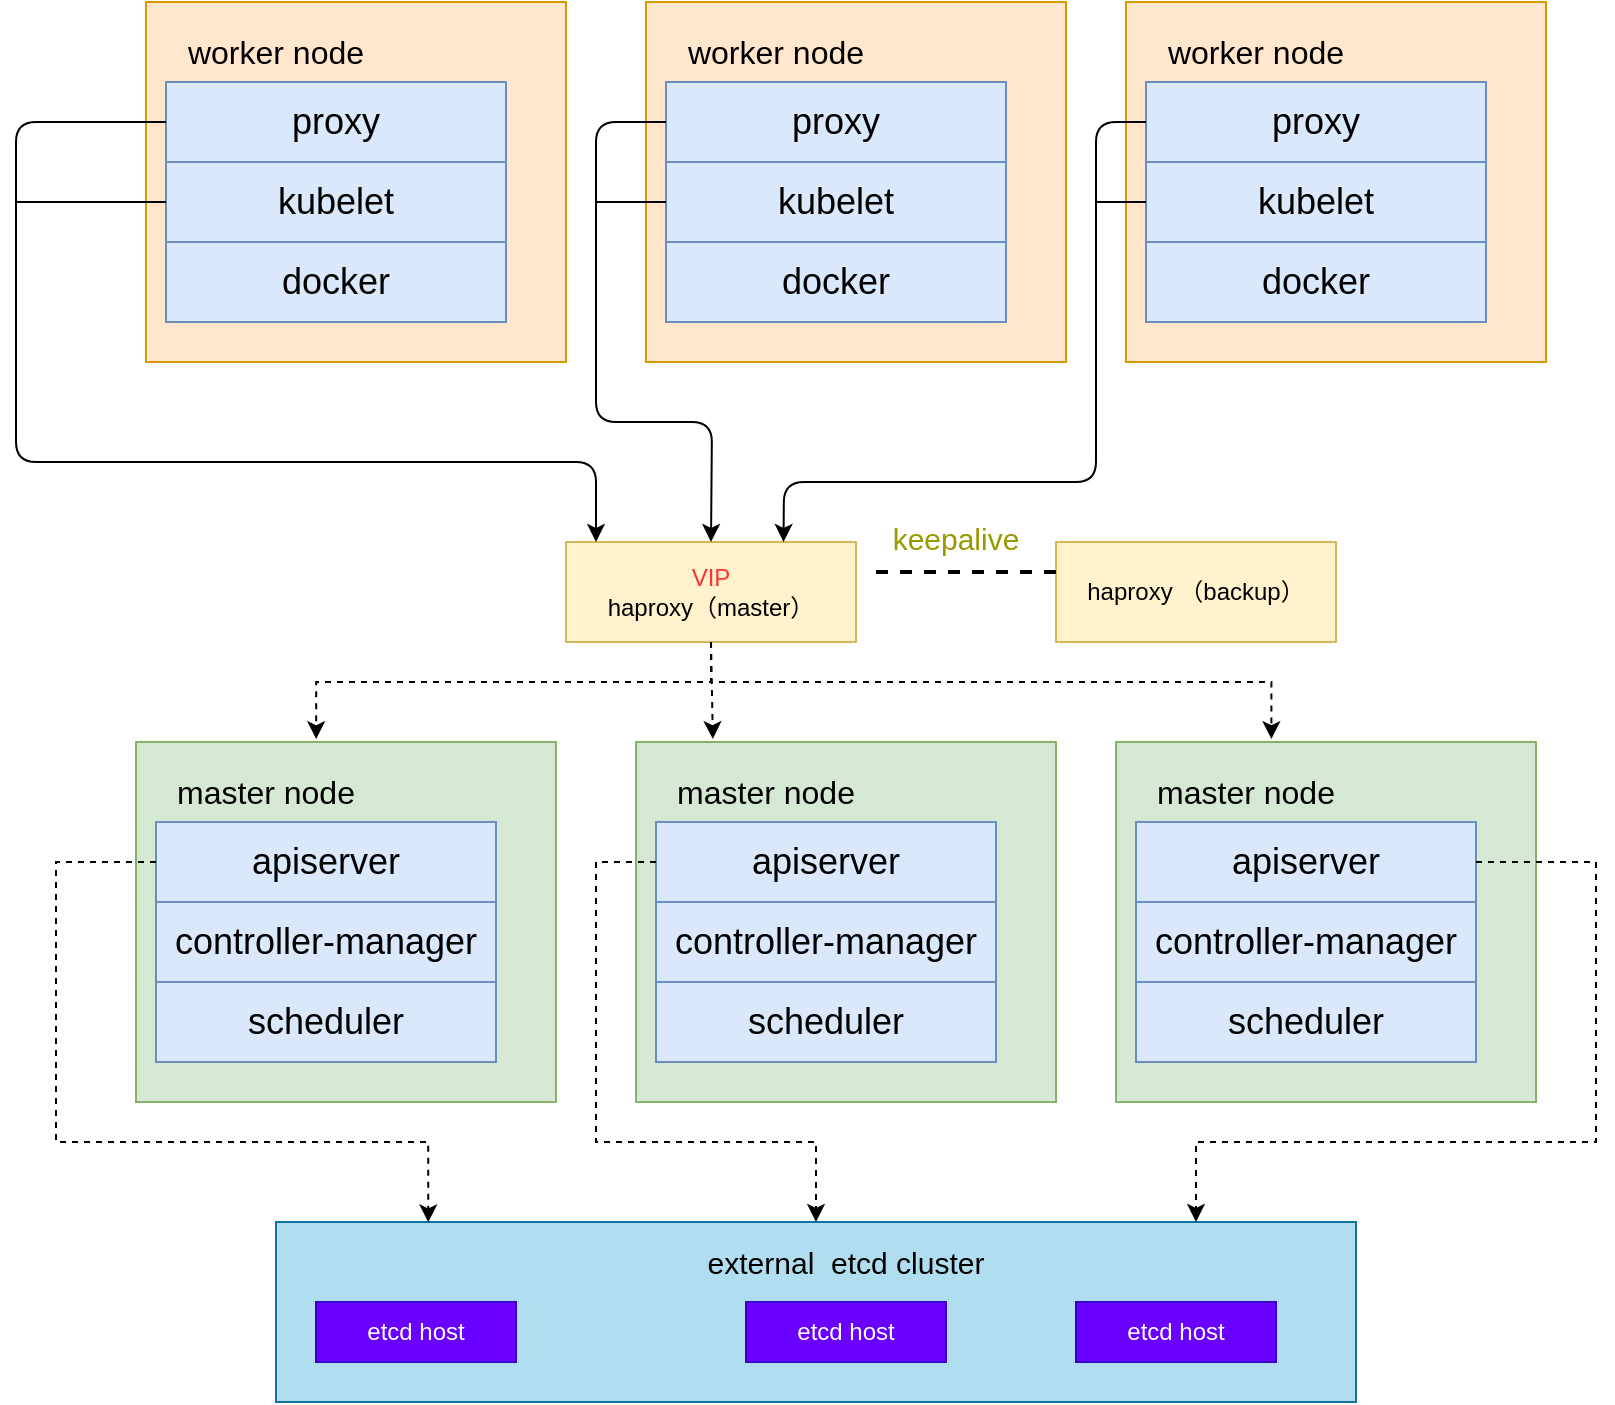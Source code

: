 <mxfile version="14.6.13" type="device"><diagram id="gFWFime_i5DcxG0MEKPF" name="第 1 页"><mxGraphModel dx="1024" dy="592" grid="1" gridSize="10" guides="1" tooltips="1" connect="1" arrows="1" fold="1" page="1" pageScale="1" pageWidth="1100" pageHeight="850" math="0" shadow="0"><root><mxCell id="0"/><mxCell id="1" parent="0"/><mxCell id="f-taki27WLssTcuEBL38-1" value="" style="rounded=0;whiteSpace=wrap;html=1;fillColor=#ffe6cc;strokeColor=#d79b00;" vertex="1" parent="1"><mxGeometry x="155" y="30" width="210" height="180" as="geometry"/></mxCell><mxCell id="f-taki27WLssTcuEBL38-3" value="" style="shape=table;html=1;whiteSpace=wrap;startSize=0;container=1;collapsible=0;childLayout=tableLayout;fillColor=#dae8fc;strokeColor=#6c8ebf;" vertex="1" parent="1"><mxGeometry x="165" y="70" width="170" height="120" as="geometry"/></mxCell><mxCell id="f-taki27WLssTcuEBL38-8" value="" style="shape=partialRectangle;html=1;whiteSpace=wrap;collapsible=0;dropTarget=0;pointerEvents=0;fillColor=none;top=0;left=0;bottom=0;right=0;points=[[0,0.5],[1,0.5]];portConstraint=eastwest;" vertex="1" parent="f-taki27WLssTcuEBL38-3"><mxGeometry width="170" height="40" as="geometry"/></mxCell><mxCell id="f-taki27WLssTcuEBL38-9" value="&lt;font style=&quot;font-size: 18px&quot;&gt;proxy&lt;/font&gt;" style="shape=partialRectangle;html=1;whiteSpace=wrap;connectable=0;fillColor=none;top=0;left=0;bottom=0;right=0;overflow=hidden;" vertex="1" parent="f-taki27WLssTcuEBL38-8"><mxGeometry width="170" height="40" as="geometry"/></mxCell><mxCell id="f-taki27WLssTcuEBL38-4" value="" style="shape=partialRectangle;html=1;whiteSpace=wrap;collapsible=0;dropTarget=0;pointerEvents=0;fillColor=none;top=0;left=0;bottom=0;right=0;points=[[0,0.5],[1,0.5]];portConstraint=eastwest;" vertex="1" parent="f-taki27WLssTcuEBL38-3"><mxGeometry y="40" width="170" height="40" as="geometry"/></mxCell><mxCell id="f-taki27WLssTcuEBL38-5" value="&lt;font style=&quot;font-size: 18px&quot;&gt;kubelet&lt;/font&gt;" style="shape=partialRectangle;html=1;whiteSpace=wrap;connectable=0;fillColor=none;top=0;left=0;bottom=0;right=0;overflow=hidden;" vertex="1" parent="f-taki27WLssTcuEBL38-4"><mxGeometry width="170" height="40" as="geometry"/></mxCell><mxCell id="f-taki27WLssTcuEBL38-20" value="" style="shape=partialRectangle;html=1;whiteSpace=wrap;collapsible=0;dropTarget=0;pointerEvents=0;fillColor=none;top=0;left=0;bottom=0;right=0;points=[[0,0.5],[1,0.5]];portConstraint=eastwest;" vertex="1" parent="f-taki27WLssTcuEBL38-3"><mxGeometry y="80" width="170" height="40" as="geometry"/></mxCell><mxCell id="f-taki27WLssTcuEBL38-21" value="&lt;font style=&quot;font-size: 18px&quot;&gt;docker&lt;/font&gt;" style="shape=partialRectangle;html=1;whiteSpace=wrap;connectable=0;fillColor=none;top=0;left=0;bottom=0;right=0;overflow=hidden;" vertex="1" parent="f-taki27WLssTcuEBL38-20"><mxGeometry width="170" height="40" as="geometry"/></mxCell><mxCell id="f-taki27WLssTcuEBL38-22" value="&lt;font style=&quot;font-size: 16px&quot;&gt;worker node&lt;/font&gt;" style="text;html=1;strokeColor=none;fillColor=none;align=center;verticalAlign=middle;whiteSpace=wrap;rounded=0;" vertex="1" parent="1"><mxGeometry x="165" y="40" width="110" height="30" as="geometry"/></mxCell><mxCell id="f-taki27WLssTcuEBL38-24" value="" style="rounded=0;whiteSpace=wrap;html=1;fillColor=#ffe6cc;strokeColor=#d79b00;" vertex="1" parent="1"><mxGeometry x="405" y="30" width="210" height="180" as="geometry"/></mxCell><mxCell id="f-taki27WLssTcuEBL38-25" value="" style="shape=table;html=1;whiteSpace=wrap;startSize=0;container=1;collapsible=0;childLayout=tableLayout;fillColor=#dae8fc;strokeColor=#6c8ebf;" vertex="1" parent="1"><mxGeometry x="415" y="70" width="170" height="120" as="geometry"/></mxCell><mxCell id="f-taki27WLssTcuEBL38-26" value="" style="shape=partialRectangle;html=1;whiteSpace=wrap;collapsible=0;dropTarget=0;pointerEvents=0;fillColor=none;top=0;left=0;bottom=0;right=0;points=[[0,0.5],[1,0.5]];portConstraint=eastwest;" vertex="1" parent="f-taki27WLssTcuEBL38-25"><mxGeometry width="170" height="40" as="geometry"/></mxCell><mxCell id="f-taki27WLssTcuEBL38-27" value="&lt;font style=&quot;font-size: 18px&quot;&gt;proxy&lt;/font&gt;" style="shape=partialRectangle;html=1;whiteSpace=wrap;connectable=0;fillColor=none;top=0;left=0;bottom=0;right=0;overflow=hidden;" vertex="1" parent="f-taki27WLssTcuEBL38-26"><mxGeometry width="170" height="40" as="geometry"/></mxCell><mxCell id="f-taki27WLssTcuEBL38-28" value="" style="shape=partialRectangle;html=1;whiteSpace=wrap;collapsible=0;dropTarget=0;pointerEvents=0;fillColor=none;top=0;left=0;bottom=0;right=0;points=[[0,0.5],[1,0.5]];portConstraint=eastwest;" vertex="1" parent="f-taki27WLssTcuEBL38-25"><mxGeometry y="40" width="170" height="40" as="geometry"/></mxCell><mxCell id="f-taki27WLssTcuEBL38-29" value="&lt;font style=&quot;font-size: 18px&quot;&gt;kubelet&lt;/font&gt;" style="shape=partialRectangle;html=1;whiteSpace=wrap;connectable=0;fillColor=none;top=0;left=0;bottom=0;right=0;overflow=hidden;" vertex="1" parent="f-taki27WLssTcuEBL38-28"><mxGeometry width="170" height="40" as="geometry"/></mxCell><mxCell id="f-taki27WLssTcuEBL38-30" value="" style="shape=partialRectangle;html=1;whiteSpace=wrap;collapsible=0;dropTarget=0;pointerEvents=0;fillColor=none;top=0;left=0;bottom=0;right=0;points=[[0,0.5],[1,0.5]];portConstraint=eastwest;" vertex="1" parent="f-taki27WLssTcuEBL38-25"><mxGeometry y="80" width="170" height="40" as="geometry"/></mxCell><mxCell id="f-taki27WLssTcuEBL38-31" value="&lt;font style=&quot;font-size: 18px&quot;&gt;docker&lt;/font&gt;" style="shape=partialRectangle;html=1;whiteSpace=wrap;connectable=0;fillColor=none;top=0;left=0;bottom=0;right=0;overflow=hidden;" vertex="1" parent="f-taki27WLssTcuEBL38-30"><mxGeometry width="170" height="40" as="geometry"/></mxCell><mxCell id="f-taki27WLssTcuEBL38-32" value="&lt;font style=&quot;font-size: 16px&quot;&gt;worker node&lt;/font&gt;" style="text;html=1;strokeColor=none;fillColor=none;align=center;verticalAlign=middle;whiteSpace=wrap;rounded=0;" vertex="1" parent="1"><mxGeometry x="415" y="40" width="110" height="30" as="geometry"/></mxCell><mxCell id="f-taki27WLssTcuEBL38-33" value="" style="rounded=0;whiteSpace=wrap;html=1;fillColor=#ffe6cc;strokeColor=#d79b00;" vertex="1" parent="1"><mxGeometry x="645" y="30" width="210" height="180" as="geometry"/></mxCell><mxCell id="f-taki27WLssTcuEBL38-34" value="" style="shape=table;html=1;whiteSpace=wrap;startSize=0;container=1;collapsible=0;childLayout=tableLayout;fillColor=#dae8fc;strokeColor=#6c8ebf;" vertex="1" parent="1"><mxGeometry x="655" y="70" width="170" height="120" as="geometry"/></mxCell><mxCell id="f-taki27WLssTcuEBL38-35" value="" style="shape=partialRectangle;html=1;whiteSpace=wrap;collapsible=0;dropTarget=0;pointerEvents=0;fillColor=none;top=0;left=0;bottom=0;right=0;points=[[0,0.5],[1,0.5]];portConstraint=eastwest;" vertex="1" parent="f-taki27WLssTcuEBL38-34"><mxGeometry width="170" height="40" as="geometry"/></mxCell><mxCell id="f-taki27WLssTcuEBL38-36" value="&lt;font style=&quot;font-size: 18px&quot;&gt;proxy&lt;/font&gt;" style="shape=partialRectangle;html=1;whiteSpace=wrap;connectable=0;fillColor=none;top=0;left=0;bottom=0;right=0;overflow=hidden;" vertex="1" parent="f-taki27WLssTcuEBL38-35"><mxGeometry width="170" height="40" as="geometry"/></mxCell><mxCell id="f-taki27WLssTcuEBL38-37" value="" style="shape=partialRectangle;html=1;whiteSpace=wrap;collapsible=0;dropTarget=0;pointerEvents=0;fillColor=none;top=0;left=0;bottom=0;right=0;points=[[0,0.5],[1,0.5]];portConstraint=eastwest;" vertex="1" parent="f-taki27WLssTcuEBL38-34"><mxGeometry y="40" width="170" height="40" as="geometry"/></mxCell><mxCell id="f-taki27WLssTcuEBL38-38" value="&lt;font style=&quot;font-size: 18px&quot;&gt;kubelet&lt;/font&gt;" style="shape=partialRectangle;html=1;whiteSpace=wrap;connectable=0;fillColor=none;top=0;left=0;bottom=0;right=0;overflow=hidden;" vertex="1" parent="f-taki27WLssTcuEBL38-37"><mxGeometry width="170" height="40" as="geometry"/></mxCell><mxCell id="f-taki27WLssTcuEBL38-39" value="" style="shape=partialRectangle;html=1;whiteSpace=wrap;collapsible=0;dropTarget=0;pointerEvents=0;fillColor=none;top=0;left=0;bottom=0;right=0;points=[[0,0.5],[1,0.5]];portConstraint=eastwest;" vertex="1" parent="f-taki27WLssTcuEBL38-34"><mxGeometry y="80" width="170" height="40" as="geometry"/></mxCell><mxCell id="f-taki27WLssTcuEBL38-40" value="&lt;font style=&quot;font-size: 18px&quot;&gt;docker&lt;/font&gt;" style="shape=partialRectangle;html=1;whiteSpace=wrap;connectable=0;fillColor=none;top=0;left=0;bottom=0;right=0;overflow=hidden;" vertex="1" parent="f-taki27WLssTcuEBL38-39"><mxGeometry width="170" height="40" as="geometry"/></mxCell><mxCell id="f-taki27WLssTcuEBL38-41" value="&lt;font style=&quot;font-size: 16px&quot;&gt;worker node&lt;/font&gt;" style="text;html=1;strokeColor=none;fillColor=none;align=center;verticalAlign=middle;whiteSpace=wrap;rounded=0;" vertex="1" parent="1"><mxGeometry x="655" y="40" width="110" height="30" as="geometry"/></mxCell><mxCell id="f-taki27WLssTcuEBL38-42" value="" style="rounded=0;whiteSpace=wrap;html=1;fillColor=#d5e8d4;strokeColor=#82b366;" vertex="1" parent="1"><mxGeometry x="150" y="400" width="210" height="180" as="geometry"/></mxCell><mxCell id="f-taki27WLssTcuEBL38-43" value="" style="shape=table;html=1;whiteSpace=wrap;startSize=0;container=1;collapsible=0;childLayout=tableLayout;fillColor=#dae8fc;strokeColor=#6c8ebf;" vertex="1" parent="1"><mxGeometry x="160" y="440" width="170" height="120" as="geometry"/></mxCell><mxCell id="f-taki27WLssTcuEBL38-44" value="" style="shape=partialRectangle;html=1;whiteSpace=wrap;collapsible=0;dropTarget=0;pointerEvents=0;fillColor=none;top=0;left=0;bottom=0;right=0;points=[[0,0.5],[1,0.5]];portConstraint=eastwest;" vertex="1" parent="f-taki27WLssTcuEBL38-43"><mxGeometry width="170" height="40" as="geometry"/></mxCell><mxCell id="f-taki27WLssTcuEBL38-45" value="&lt;font style=&quot;font-size: 18px&quot;&gt;apiserver&lt;/font&gt;" style="shape=partialRectangle;html=1;whiteSpace=wrap;connectable=0;fillColor=none;top=0;left=0;bottom=0;right=0;overflow=hidden;" vertex="1" parent="f-taki27WLssTcuEBL38-44"><mxGeometry width="170" height="40" as="geometry"/></mxCell><mxCell id="f-taki27WLssTcuEBL38-46" value="" style="shape=partialRectangle;html=1;whiteSpace=wrap;collapsible=0;dropTarget=0;pointerEvents=0;fillColor=none;top=0;left=0;bottom=0;right=0;points=[[0,0.5],[1,0.5]];portConstraint=eastwest;" vertex="1" parent="f-taki27WLssTcuEBL38-43"><mxGeometry y="40" width="170" height="40" as="geometry"/></mxCell><mxCell id="f-taki27WLssTcuEBL38-47" value="&lt;font style=&quot;font-size: 18px&quot;&gt;controller-manager&lt;/font&gt;" style="shape=partialRectangle;html=1;whiteSpace=wrap;connectable=0;fillColor=none;top=0;left=0;bottom=0;right=0;overflow=hidden;" vertex="1" parent="f-taki27WLssTcuEBL38-46"><mxGeometry width="170" height="40" as="geometry"/></mxCell><mxCell id="f-taki27WLssTcuEBL38-48" value="" style="shape=partialRectangle;html=1;whiteSpace=wrap;collapsible=0;dropTarget=0;pointerEvents=0;fillColor=none;top=0;left=0;bottom=0;right=0;points=[[0,0.5],[1,0.5]];portConstraint=eastwest;" vertex="1" parent="f-taki27WLssTcuEBL38-43"><mxGeometry y="80" width="170" height="40" as="geometry"/></mxCell><mxCell id="f-taki27WLssTcuEBL38-49" value="&lt;font style=&quot;font-size: 18px&quot;&gt;scheduler&lt;/font&gt;" style="shape=partialRectangle;html=1;whiteSpace=wrap;connectable=0;fillColor=none;top=0;left=0;bottom=0;right=0;overflow=hidden;" vertex="1" parent="f-taki27WLssTcuEBL38-48"><mxGeometry width="170" height="40" as="geometry"/></mxCell><mxCell id="f-taki27WLssTcuEBL38-50" value="&lt;font style=&quot;font-size: 16px&quot;&gt;master node&lt;/font&gt;" style="text;html=1;strokeColor=none;fillColor=none;align=center;verticalAlign=middle;whiteSpace=wrap;rounded=0;" vertex="1" parent="1"><mxGeometry x="160" y="410" width="110" height="30" as="geometry"/></mxCell><mxCell id="f-taki27WLssTcuEBL38-51" value="" style="rounded=0;whiteSpace=wrap;html=1;fillColor=#d5e8d4;strokeColor=#82b366;" vertex="1" parent="1"><mxGeometry x="400" y="400" width="210" height="180" as="geometry"/></mxCell><mxCell id="f-taki27WLssTcuEBL38-52" value="" style="shape=table;html=1;whiteSpace=wrap;startSize=0;container=1;collapsible=0;childLayout=tableLayout;fillColor=#dae8fc;strokeColor=#6c8ebf;" vertex="1" parent="1"><mxGeometry x="410" y="440" width="170" height="120" as="geometry"/></mxCell><mxCell id="f-taki27WLssTcuEBL38-53" value="" style="shape=partialRectangle;html=1;whiteSpace=wrap;collapsible=0;dropTarget=0;pointerEvents=0;fillColor=none;top=0;left=0;bottom=0;right=0;points=[[0,0.5],[1,0.5]];portConstraint=eastwest;" vertex="1" parent="f-taki27WLssTcuEBL38-52"><mxGeometry width="170" height="40" as="geometry"/></mxCell><mxCell id="f-taki27WLssTcuEBL38-54" value="&lt;font style=&quot;font-size: 18px&quot;&gt;apiserver&lt;/font&gt;" style="shape=partialRectangle;html=1;whiteSpace=wrap;connectable=0;fillColor=none;top=0;left=0;bottom=0;right=0;overflow=hidden;" vertex="1" parent="f-taki27WLssTcuEBL38-53"><mxGeometry width="170" height="40" as="geometry"/></mxCell><mxCell id="f-taki27WLssTcuEBL38-55" value="" style="shape=partialRectangle;html=1;whiteSpace=wrap;collapsible=0;dropTarget=0;pointerEvents=0;fillColor=none;top=0;left=0;bottom=0;right=0;points=[[0,0.5],[1,0.5]];portConstraint=eastwest;" vertex="1" parent="f-taki27WLssTcuEBL38-52"><mxGeometry y="40" width="170" height="40" as="geometry"/></mxCell><mxCell id="f-taki27WLssTcuEBL38-56" value="&lt;font style=&quot;font-size: 18px&quot;&gt;controller-manager&lt;/font&gt;" style="shape=partialRectangle;html=1;whiteSpace=wrap;connectable=0;fillColor=none;top=0;left=0;bottom=0;right=0;overflow=hidden;" vertex="1" parent="f-taki27WLssTcuEBL38-55"><mxGeometry width="170" height="40" as="geometry"/></mxCell><mxCell id="f-taki27WLssTcuEBL38-57" value="" style="shape=partialRectangle;html=1;whiteSpace=wrap;collapsible=0;dropTarget=0;pointerEvents=0;fillColor=none;top=0;left=0;bottom=0;right=0;points=[[0,0.5],[1,0.5]];portConstraint=eastwest;" vertex="1" parent="f-taki27WLssTcuEBL38-52"><mxGeometry y="80" width="170" height="40" as="geometry"/></mxCell><mxCell id="f-taki27WLssTcuEBL38-58" value="&lt;font style=&quot;font-size: 18px&quot;&gt;scheduler&lt;/font&gt;" style="shape=partialRectangle;html=1;whiteSpace=wrap;connectable=0;fillColor=none;top=0;left=0;bottom=0;right=0;overflow=hidden;" vertex="1" parent="f-taki27WLssTcuEBL38-57"><mxGeometry width="170" height="40" as="geometry"/></mxCell><mxCell id="f-taki27WLssTcuEBL38-59" value="&lt;font style=&quot;font-size: 16px&quot;&gt;master node&lt;/font&gt;" style="text;html=1;strokeColor=none;fillColor=none;align=center;verticalAlign=middle;whiteSpace=wrap;rounded=0;" vertex="1" parent="1"><mxGeometry x="410" y="410" width="110" height="30" as="geometry"/></mxCell><mxCell id="f-taki27WLssTcuEBL38-60" value="" style="rounded=0;whiteSpace=wrap;html=1;fillColor=#d5e8d4;strokeColor=#82b366;" vertex="1" parent="1"><mxGeometry x="640" y="400" width="210" height="180" as="geometry"/></mxCell><mxCell id="f-taki27WLssTcuEBL38-61" value="" style="shape=table;html=1;whiteSpace=wrap;startSize=0;container=1;collapsible=0;childLayout=tableLayout;fillColor=#dae8fc;strokeColor=#6c8ebf;" vertex="1" parent="1"><mxGeometry x="650" y="440" width="170" height="120" as="geometry"/></mxCell><mxCell id="f-taki27WLssTcuEBL38-62" value="" style="shape=partialRectangle;html=1;whiteSpace=wrap;collapsible=0;dropTarget=0;pointerEvents=0;fillColor=none;top=0;left=0;bottom=0;right=0;points=[[0,0.5],[1,0.5]];portConstraint=eastwest;" vertex="1" parent="f-taki27WLssTcuEBL38-61"><mxGeometry width="170" height="40" as="geometry"/></mxCell><mxCell id="f-taki27WLssTcuEBL38-63" value="&lt;font style=&quot;font-size: 18px&quot;&gt;apiserver&lt;/font&gt;" style="shape=partialRectangle;html=1;whiteSpace=wrap;connectable=0;fillColor=none;top=0;left=0;bottom=0;right=0;overflow=hidden;" vertex="1" parent="f-taki27WLssTcuEBL38-62"><mxGeometry width="170" height="40" as="geometry"/></mxCell><mxCell id="f-taki27WLssTcuEBL38-64" value="" style="shape=partialRectangle;html=1;whiteSpace=wrap;collapsible=0;dropTarget=0;pointerEvents=0;fillColor=none;top=0;left=0;bottom=0;right=0;points=[[0,0.5],[1,0.5]];portConstraint=eastwest;" vertex="1" parent="f-taki27WLssTcuEBL38-61"><mxGeometry y="40" width="170" height="40" as="geometry"/></mxCell><mxCell id="f-taki27WLssTcuEBL38-65" value="&lt;font style=&quot;font-size: 18px&quot;&gt;controller-manager&lt;/font&gt;" style="shape=partialRectangle;html=1;whiteSpace=wrap;connectable=0;fillColor=none;top=0;left=0;bottom=0;right=0;overflow=hidden;" vertex="1" parent="f-taki27WLssTcuEBL38-64"><mxGeometry width="170" height="40" as="geometry"/></mxCell><mxCell id="f-taki27WLssTcuEBL38-66" value="" style="shape=partialRectangle;html=1;whiteSpace=wrap;collapsible=0;dropTarget=0;pointerEvents=0;fillColor=none;top=0;left=0;bottom=0;right=0;points=[[0,0.5],[1,0.5]];portConstraint=eastwest;" vertex="1" parent="f-taki27WLssTcuEBL38-61"><mxGeometry y="80" width="170" height="40" as="geometry"/></mxCell><mxCell id="f-taki27WLssTcuEBL38-67" value="&lt;font style=&quot;font-size: 18px&quot;&gt;scheduler&lt;/font&gt;" style="shape=partialRectangle;html=1;whiteSpace=wrap;connectable=0;fillColor=none;top=0;left=0;bottom=0;right=0;overflow=hidden;" vertex="1" parent="f-taki27WLssTcuEBL38-66"><mxGeometry width="170" height="40" as="geometry"/></mxCell><mxCell id="f-taki27WLssTcuEBL38-68" value="&lt;font style=&quot;font-size: 16px&quot;&gt;master node&lt;/font&gt;" style="text;html=1;strokeColor=none;fillColor=none;align=center;verticalAlign=middle;whiteSpace=wrap;rounded=0;" vertex="1" parent="1"><mxGeometry x="650" y="410" width="110" height="30" as="geometry"/></mxCell><mxCell id="f-taki27WLssTcuEBL38-69" value="" style="rounded=0;whiteSpace=wrap;html=1;fillColor=#b1ddf0;strokeColor=#10739e;" vertex="1" parent="1"><mxGeometry x="220" y="640" width="540" height="90" as="geometry"/></mxCell><mxCell id="f-taki27WLssTcuEBL38-70" value="etcd host" style="rounded=0;whiteSpace=wrap;html=1;fillColor=#6a00ff;strokeColor=#3700CC;fontColor=#ffffff;" vertex="1" parent="1"><mxGeometry x="240" y="680" width="100" height="30" as="geometry"/></mxCell><mxCell id="f-taki27WLssTcuEBL38-71" value="etcd host" style="rounded=0;whiteSpace=wrap;html=1;fillColor=#6a00ff;strokeColor=#3700CC;fontColor=#ffffff;" vertex="1" parent="1"><mxGeometry x="455" y="680" width="100" height="30" as="geometry"/></mxCell><mxCell id="f-taki27WLssTcuEBL38-72" value="etcd host" style="rounded=0;whiteSpace=wrap;html=1;fillColor=#6a00ff;strokeColor=#3700CC;fontColor=#ffffff;" vertex="1" parent="1"><mxGeometry x="620" y="680" width="100" height="30" as="geometry"/></mxCell><mxCell id="f-taki27WLssTcuEBL38-73" value="&lt;font style=&quot;font-size: 15px&quot;&gt;external&amp;nbsp; etcd cluster&lt;/font&gt;" style="text;html=1;strokeColor=none;fillColor=none;align=center;verticalAlign=middle;whiteSpace=wrap;rounded=0;" vertex="1" parent="1"><mxGeometry x="420" y="650" width="170" height="20" as="geometry"/></mxCell><mxCell id="f-taki27WLssTcuEBL38-98" style="edgeStyle=orthogonalEdgeStyle;rounded=0;orthogonalLoop=1;jettySize=auto;html=1;entryX=0.37;entryY=-0.008;entryDx=0;entryDy=0;entryPerimeter=0;dashed=1;" edge="1" parent="1" source="f-taki27WLssTcuEBL38-74" target="f-taki27WLssTcuEBL38-60"><mxGeometry relative="1" as="geometry"><Array as="points"><mxPoint x="438" y="370"/><mxPoint x="718" y="370"/></Array></mxGeometry></mxCell><mxCell id="f-taki27WLssTcuEBL38-101" style="edgeStyle=orthogonalEdgeStyle;rounded=0;orthogonalLoop=1;jettySize=auto;html=1;entryX=0.429;entryY=-0.008;entryDx=0;entryDy=0;entryPerimeter=0;dashed=1;" edge="1" parent="1" source="f-taki27WLssTcuEBL38-74" target="f-taki27WLssTcuEBL38-42"><mxGeometry relative="1" as="geometry"><Array as="points"><mxPoint x="438" y="370"/><mxPoint x="240" y="370"/></Array></mxGeometry></mxCell><mxCell id="f-taki27WLssTcuEBL38-74" value="&lt;span style=&quot;color: rgb(255 , 51 , 51)&quot;&gt;VIP&lt;br&gt;&lt;/span&gt;haproxy（master）" style="rounded=0;whiteSpace=wrap;html=1;fillColor=#fff2cc;strokeColor=#d6b656;" vertex="1" parent="1"><mxGeometry x="365" y="300" width="145" height="50" as="geometry"/></mxCell><mxCell id="f-taki27WLssTcuEBL38-75" value="haproxy （backup）" style="rounded=0;whiteSpace=wrap;html=1;fillColor=#fff2cc;strokeColor=#d6b656;" vertex="1" parent="1"><mxGeometry x="610" y="300" width="140" height="50" as="geometry"/></mxCell><mxCell id="f-taki27WLssTcuEBL38-78" value="" style="line;strokeWidth=2;html=1;dashed=1;" vertex="1" parent="1"><mxGeometry x="520" y="310" width="90" height="10" as="geometry"/></mxCell><mxCell id="f-taki27WLssTcuEBL38-80" value="&lt;font color=&quot;#999900&quot; style=&quot;font-size: 15px&quot;&gt;keepalive&lt;/font&gt;" style="text;html=1;strokeColor=none;fillColor=none;align=center;verticalAlign=middle;whiteSpace=wrap;rounded=0;dashed=1;" vertex="1" parent="1"><mxGeometry x="530" y="285" width="60" height="25" as="geometry"/></mxCell><mxCell id="f-taki27WLssTcuEBL38-88" value="" style="endArrow=classic;html=1;exitX=0;exitY=0.5;exitDx=0;exitDy=0;" edge="1" parent="1" source="f-taki27WLssTcuEBL38-8"><mxGeometry width="50" height="50" relative="1" as="geometry"><mxPoint x="40" y="100" as="sourcePoint"/><mxPoint x="380" y="300" as="targetPoint"/><Array as="points"><mxPoint x="90" y="90"/><mxPoint x="90" y="260"/><mxPoint x="240" y="260"/><mxPoint x="380" y="260"/></Array></mxGeometry></mxCell><mxCell id="f-taki27WLssTcuEBL38-89" value="" style="endArrow=classic;html=1;exitX=0;exitY=0.5;exitDx=0;exitDy=0;entryX=0.5;entryY=0;entryDx=0;entryDy=0;" edge="1" parent="1" source="f-taki27WLssTcuEBL38-26" target="f-taki27WLssTcuEBL38-74"><mxGeometry width="50" height="50" relative="1" as="geometry"><mxPoint x="415" y="270" as="sourcePoint"/><mxPoint x="440" y="240" as="targetPoint"/><Array as="points"><mxPoint x="380" y="90"/><mxPoint x="380" y="240"/><mxPoint x="438" y="240"/></Array></mxGeometry></mxCell><mxCell id="f-taki27WLssTcuEBL38-90" value="" style="endArrow=classic;html=1;exitX=0;exitY=0.5;exitDx=0;exitDy=0;entryX=0.75;entryY=0;entryDx=0;entryDy=0;" edge="1" parent="1" source="f-taki27WLssTcuEBL38-35" target="f-taki27WLssTcuEBL38-74"><mxGeometry width="50" height="50" relative="1" as="geometry"><mxPoint x="630" y="270" as="sourcePoint"/><mxPoint x="490" y="270" as="targetPoint"/><Array as="points"><mxPoint x="630" y="90"/><mxPoint x="630" y="270"/><mxPoint x="474" y="270"/></Array></mxGeometry></mxCell><mxCell id="f-taki27WLssTcuEBL38-91" value="" style="endArrow=none;html=1;" edge="1" parent="1"><mxGeometry width="50" height="50" relative="1" as="geometry"><mxPoint x="90" y="130" as="sourcePoint"/><mxPoint x="165" y="130" as="targetPoint"/></mxGeometry></mxCell><mxCell id="f-taki27WLssTcuEBL38-92" value="" style="endArrow=none;html=1;entryX=0;entryY=0.5;entryDx=0;entryDy=0;" edge="1" parent="1" target="f-taki27WLssTcuEBL38-28"><mxGeometry width="50" height="50" relative="1" as="geometry"><mxPoint x="380" y="130" as="sourcePoint"/><mxPoint x="530" y="230" as="targetPoint"/></mxGeometry></mxCell><mxCell id="f-taki27WLssTcuEBL38-93" value="" style="endArrow=none;html=1;entryX=0;entryY=0.5;entryDx=0;entryDy=0;" edge="1" parent="1" target="f-taki27WLssTcuEBL38-37"><mxGeometry width="50" height="50" relative="1" as="geometry"><mxPoint x="630" y="130" as="sourcePoint"/><mxPoint x="530" y="230" as="targetPoint"/></mxGeometry></mxCell><mxCell id="f-taki27WLssTcuEBL38-96" value="" style="endArrow=classic;html=1;exitX=0.5;exitY=1;exitDx=0;exitDy=0;entryX=0.183;entryY=-0.008;entryDx=0;entryDy=0;entryPerimeter=0;dashed=1;" edge="1" parent="1" source="f-taki27WLssTcuEBL38-74" target="f-taki27WLssTcuEBL38-51"><mxGeometry width="50" height="50" relative="1" as="geometry"><mxPoint x="480" y="380" as="sourcePoint"/><mxPoint x="530" y="330" as="targetPoint"/></mxGeometry></mxCell><mxCell id="f-taki27WLssTcuEBL38-103" value="" style="endArrow=classic;html=1;rounded=0;edgeStyle=orthogonalEdgeStyle;entryX=0.141;entryY=0.002;entryDx=0;entryDy=0;entryPerimeter=0;dashed=1;" edge="1" parent="1" source="f-taki27WLssTcuEBL38-44" target="f-taki27WLssTcuEBL38-69"><mxGeometry width="50" height="50" relative="1" as="geometry"><mxPoint x="50" y="500" as="sourcePoint"/><mxPoint x="300" y="630" as="targetPoint"/><Array as="points"><mxPoint x="110" y="460"/><mxPoint x="110" y="600"/><mxPoint x="296" y="600"/></Array></mxGeometry></mxCell><mxCell id="f-taki27WLssTcuEBL38-104" value="" style="endArrow=classic;html=1;exitX=0;exitY=0.5;exitDx=0;exitDy=0;entryX=0.5;entryY=0;entryDx=0;entryDy=0;edgeStyle=orthogonalEdgeStyle;rounded=0;dashed=1;" edge="1" parent="1" source="f-taki27WLssTcuEBL38-53" target="f-taki27WLssTcuEBL38-69"><mxGeometry width="50" height="50" relative="1" as="geometry"><mxPoint x="480" y="480" as="sourcePoint"/><mxPoint x="530" y="430" as="targetPoint"/><Array as="points"><mxPoint x="380" y="460"/><mxPoint x="380" y="600"/><mxPoint x="490" y="600"/></Array></mxGeometry></mxCell><mxCell id="f-taki27WLssTcuEBL38-105" value="" style="endArrow=classic;html=1;exitX=1;exitY=0.5;exitDx=0;exitDy=0;edgeStyle=orthogonalEdgeStyle;rounded=0;dashed=1;" edge="1" parent="1" source="f-taki27WLssTcuEBL38-62"><mxGeometry width="50" height="50" relative="1" as="geometry"><mxPoint x="900" y="500" as="sourcePoint"/><mxPoint x="680" y="640" as="targetPoint"/><Array as="points"><mxPoint x="880" y="460"/><mxPoint x="880" y="600"/><mxPoint x="680" y="600"/></Array></mxGeometry></mxCell></root></mxGraphModel></diagram></mxfile>